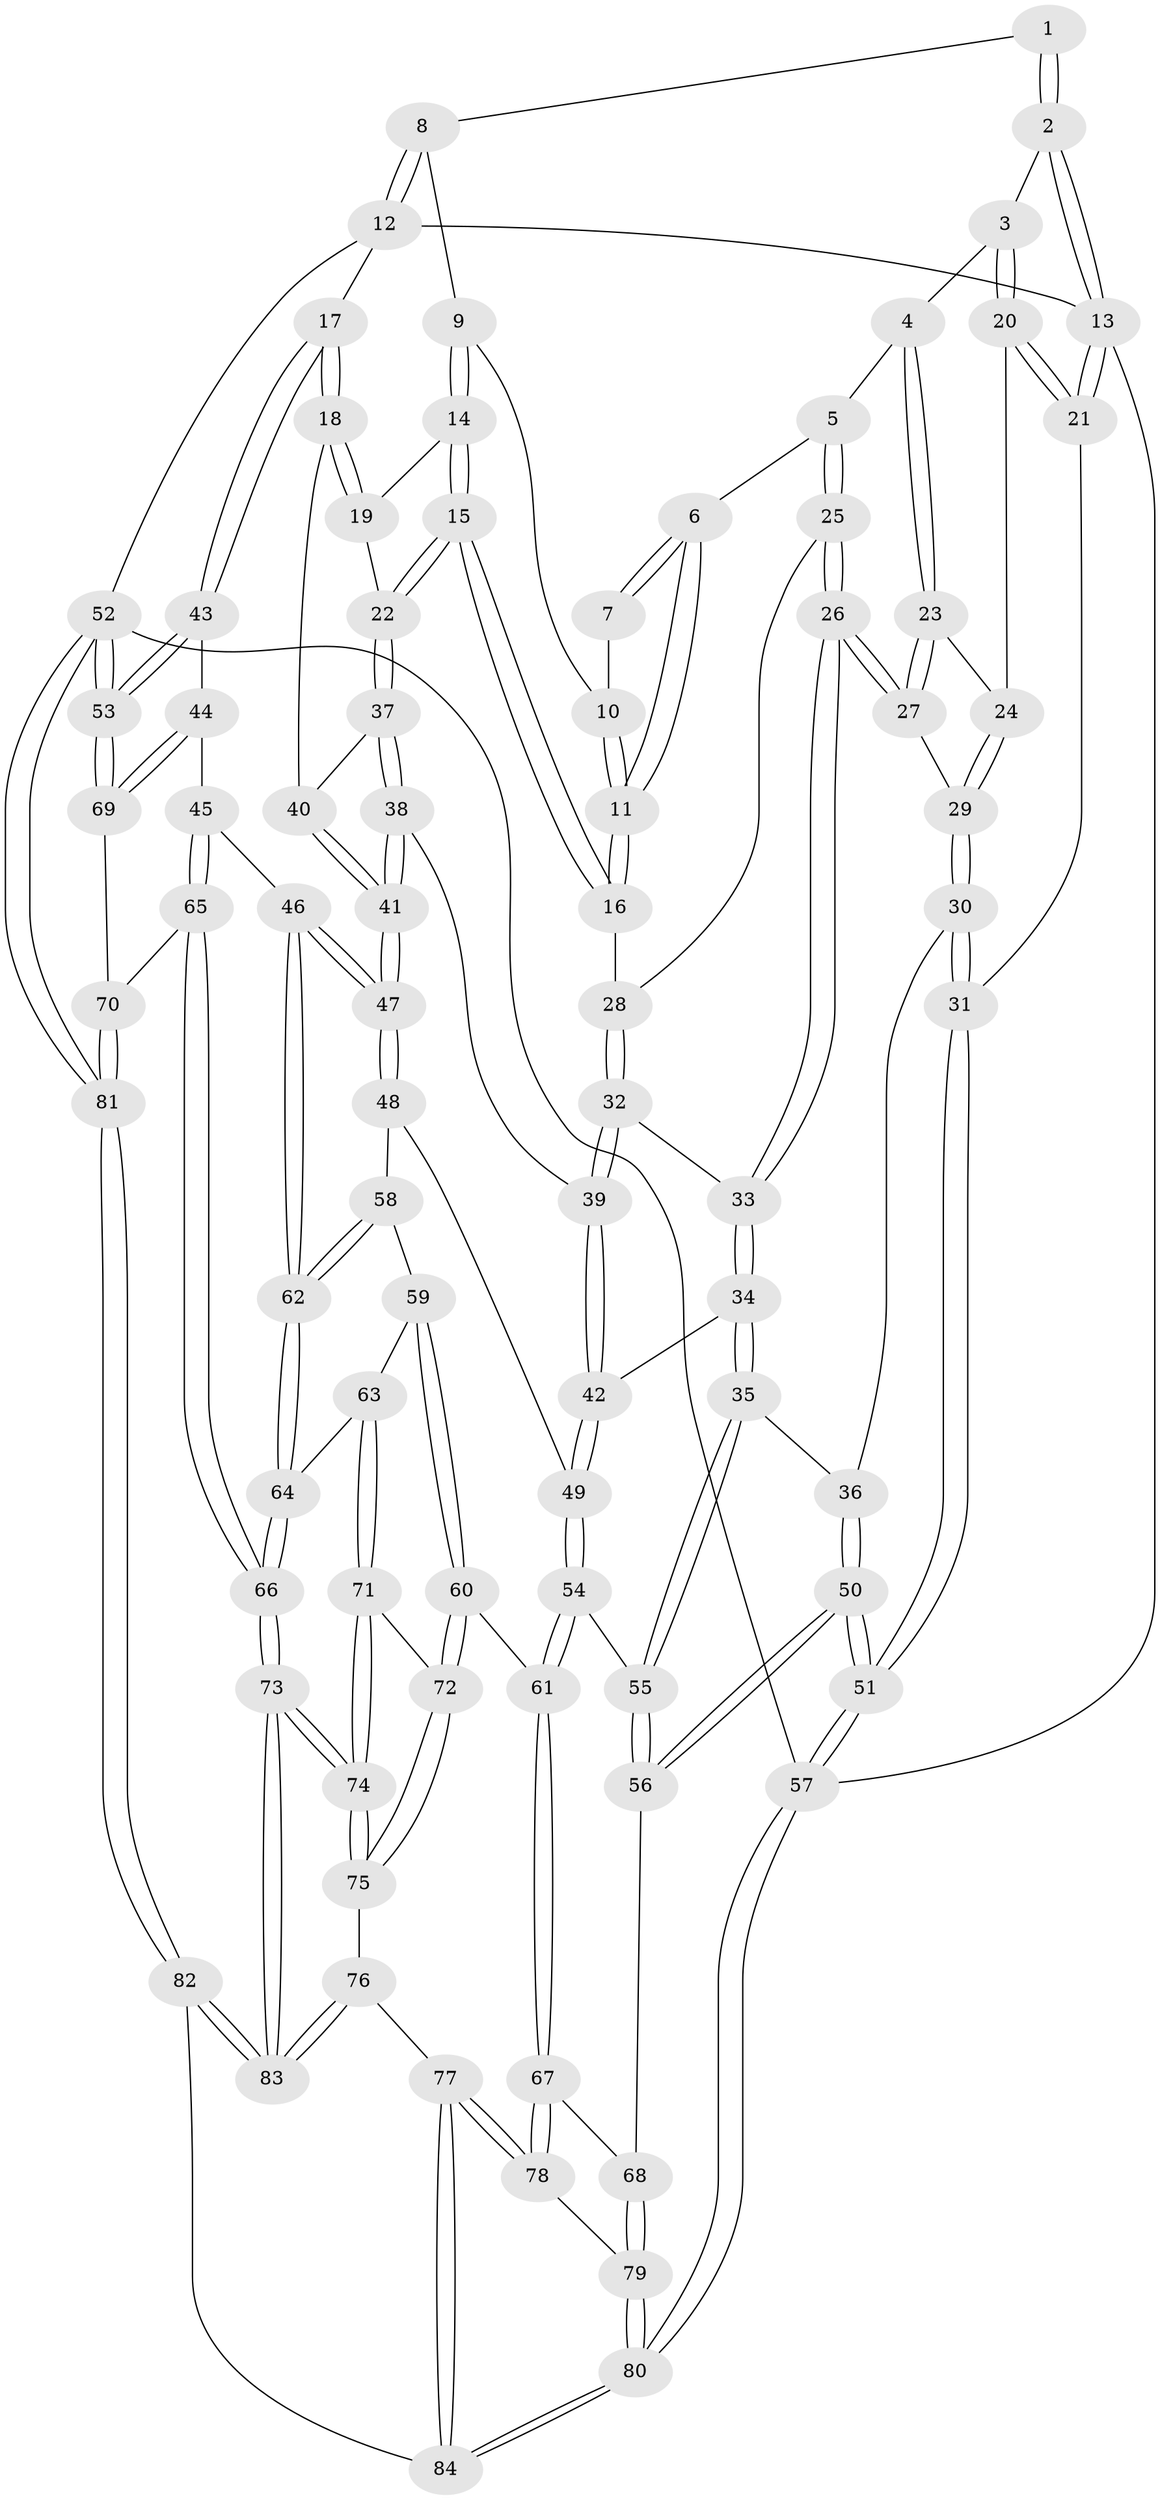 // coarse degree distribution, {4: 0.19607843137254902, 3: 0.5882352941176471, 2: 0.1568627450980392, 6: 0.0196078431372549, 5: 0.0392156862745098}
// Generated by graph-tools (version 1.1) at 2025/54/03/04/25 22:54:21]
// undirected, 84 vertices, 207 edges
graph export_dot {
  node [color=gray90,style=filled];
  1 [pos="+0.5714590790067126+0"];
  2 [pos="+0.05202743642302014+0"];
  3 [pos="+0.1977347071785076+0"];
  4 [pos="+0.29689506713995395+0.10604099331613706"];
  5 [pos="+0.33112379073820286+0.1260456926528004"];
  6 [pos="+0.524754459884388+0.13485876503711278"];
  7 [pos="+0.5664088708722992+0"];
  8 [pos="+1+0"];
  9 [pos="+0.7841653612858036+0.06080723759038875"];
  10 [pos="+0.7056461210429741+0.08440174733179037"];
  11 [pos="+0.575883644726475+0.19247267862515954"];
  12 [pos="+1+0"];
  13 [pos="+0+0"];
  14 [pos="+0.7913947034526071+0.1448590396700396"];
  15 [pos="+0.6232493610390709+0.30671011359102374"];
  16 [pos="+0.6126708276404923+0.29697786553148"];
  17 [pos="+1+0.3565574949960572"];
  18 [pos="+1+0.3532910146927508"];
  19 [pos="+0.8466073621801381+0.19803682282922838"];
  20 [pos="+0.12615321056216747+0.25855963252577724"];
  21 [pos="+0+0.34059314400422697"];
  22 [pos="+0.643565922055296+0.3401993114705432"];
  23 [pos="+0.23680743533104348+0.2746653732074842"];
  24 [pos="+0.14600187454113034+0.2806361053744249"];
  25 [pos="+0.3858351991475806+0.33194624070008133"];
  26 [pos="+0.31648330690675874+0.3827200453765285"];
  27 [pos="+0.25635968464019515+0.3490310082990959"];
  28 [pos="+0.4114273381249203+0.33682340332037225"];
  29 [pos="+0.1522010301532193+0.3792954429670138"];
  30 [pos="+0.03617513111435291+0.5127131601601986"];
  31 [pos="+0+0.4918677817574753"];
  32 [pos="+0.4558163938145549+0.47400266923761414"];
  33 [pos="+0.30403721811282725+0.5216534452236428"];
  34 [pos="+0.2913100148171138+0.5444981879458848"];
  35 [pos="+0.2221090888923034+0.5985609962712278"];
  36 [pos="+0.14997834731515142+0.5751637393704512"];
  37 [pos="+0.6542675847981914+0.3619170729645004"];
  38 [pos="+0.60614998432474+0.5158587111888409"];
  39 [pos="+0.6052915726752128+0.5165020481193481"];
  40 [pos="+0.8816801640142622+0.386620204002954"];
  41 [pos="+0.7624467937161769+0.6141113108321509"];
  42 [pos="+0.5368265583666836+0.6335836997703783"];
  43 [pos="+1+0.6133588439550367"];
  44 [pos="+0.974496698590307+0.6905936343107245"];
  45 [pos="+0.8538421644727512+0.7004798372949056"];
  46 [pos="+0.8282324359397719+0.6973648928527496"];
  47 [pos="+0.8065912198673737+0.6728689737786075"];
  48 [pos="+0.5689489426729607+0.6919116759356517"];
  49 [pos="+0.5342334451423466+0.6577561759689385"];
  50 [pos="+0+0.9820103403055466"];
  51 [pos="+0+1"];
  52 [pos="+1+1"];
  53 [pos="+1+1"];
  54 [pos="+0.4475120440904493+0.746758029698014"];
  55 [pos="+0.2615981187903882+0.7092854124697453"];
  56 [pos="+0.23832721997918854+0.7839817514152259"];
  57 [pos="+0+1"];
  58 [pos="+0.5738656820788841+0.6978962337605056"];
  59 [pos="+0.5857849600402274+0.7957042593856718"];
  60 [pos="+0.5610701549621787+0.8444674181557016"];
  61 [pos="+0.46041455845773493+0.8292204560970569"];
  62 [pos="+0.7242114259208706+0.7864595913327125"];
  63 [pos="+0.675756069835956+0.8206294503906557"];
  64 [pos="+0.7239099521166577+0.787299398360404"];
  65 [pos="+0.8320535279473157+0.9260318841938049"];
  66 [pos="+0.7737723810680088+0.9586121085489586"];
  67 [pos="+0.4350723021933715+0.8940591098401162"];
  68 [pos="+0.3016290513607347+0.8665242792910198"];
  69 [pos="+0.9210817697445801+0.9167548465622906"];
  70 [pos="+0.9188546090831852+0.9187650639368892"];
  71 [pos="+0.6552830136915825+0.8459619351953783"];
  72 [pos="+0.5961513069675631+0.8806440111898214"];
  73 [pos="+0.746587201923729+1"];
  74 [pos="+0.6971125213007304+0.9695779336193336"];
  75 [pos="+0.5936445955702153+0.9162808902549914"];
  76 [pos="+0.5631851816241499+0.9442892840644882"];
  77 [pos="+0.47179573869507946+0.9891356884301258"];
  78 [pos="+0.4440512698171653+0.9380683664066936"];
  79 [pos="+0.28248976650146934+0.9754979356643839"];
  80 [pos="+0+1"];
  81 [pos="+0.9940743131745249+1"];
  82 [pos="+0.748032589558659+1"];
  83 [pos="+0.7414189229584032+1"];
  84 [pos="+0.4625255710696264+1"];
  1 -- 2;
  1 -- 2;
  1 -- 8;
  2 -- 3;
  2 -- 13;
  2 -- 13;
  3 -- 4;
  3 -- 20;
  3 -- 20;
  4 -- 5;
  4 -- 23;
  4 -- 23;
  5 -- 6;
  5 -- 25;
  5 -- 25;
  6 -- 7;
  6 -- 7;
  6 -- 11;
  6 -- 11;
  7 -- 10;
  8 -- 9;
  8 -- 12;
  8 -- 12;
  9 -- 10;
  9 -- 14;
  9 -- 14;
  10 -- 11;
  10 -- 11;
  11 -- 16;
  11 -- 16;
  12 -- 13;
  12 -- 17;
  12 -- 52;
  13 -- 21;
  13 -- 21;
  13 -- 57;
  14 -- 15;
  14 -- 15;
  14 -- 19;
  15 -- 16;
  15 -- 16;
  15 -- 22;
  15 -- 22;
  16 -- 28;
  17 -- 18;
  17 -- 18;
  17 -- 43;
  17 -- 43;
  18 -- 19;
  18 -- 19;
  18 -- 40;
  19 -- 22;
  20 -- 21;
  20 -- 21;
  20 -- 24;
  21 -- 31;
  22 -- 37;
  22 -- 37;
  23 -- 24;
  23 -- 27;
  23 -- 27;
  24 -- 29;
  24 -- 29;
  25 -- 26;
  25 -- 26;
  25 -- 28;
  26 -- 27;
  26 -- 27;
  26 -- 33;
  26 -- 33;
  27 -- 29;
  28 -- 32;
  28 -- 32;
  29 -- 30;
  29 -- 30;
  30 -- 31;
  30 -- 31;
  30 -- 36;
  31 -- 51;
  31 -- 51;
  32 -- 33;
  32 -- 39;
  32 -- 39;
  33 -- 34;
  33 -- 34;
  34 -- 35;
  34 -- 35;
  34 -- 42;
  35 -- 36;
  35 -- 55;
  35 -- 55;
  36 -- 50;
  36 -- 50;
  37 -- 38;
  37 -- 38;
  37 -- 40;
  38 -- 39;
  38 -- 41;
  38 -- 41;
  39 -- 42;
  39 -- 42;
  40 -- 41;
  40 -- 41;
  41 -- 47;
  41 -- 47;
  42 -- 49;
  42 -- 49;
  43 -- 44;
  43 -- 53;
  43 -- 53;
  44 -- 45;
  44 -- 69;
  44 -- 69;
  45 -- 46;
  45 -- 65;
  45 -- 65;
  46 -- 47;
  46 -- 47;
  46 -- 62;
  46 -- 62;
  47 -- 48;
  47 -- 48;
  48 -- 49;
  48 -- 58;
  49 -- 54;
  49 -- 54;
  50 -- 51;
  50 -- 51;
  50 -- 56;
  50 -- 56;
  51 -- 57;
  51 -- 57;
  52 -- 53;
  52 -- 53;
  52 -- 81;
  52 -- 81;
  52 -- 57;
  53 -- 69;
  53 -- 69;
  54 -- 55;
  54 -- 61;
  54 -- 61;
  55 -- 56;
  55 -- 56;
  56 -- 68;
  57 -- 80;
  57 -- 80;
  58 -- 59;
  58 -- 62;
  58 -- 62;
  59 -- 60;
  59 -- 60;
  59 -- 63;
  60 -- 61;
  60 -- 72;
  60 -- 72;
  61 -- 67;
  61 -- 67;
  62 -- 64;
  62 -- 64;
  63 -- 64;
  63 -- 71;
  63 -- 71;
  64 -- 66;
  64 -- 66;
  65 -- 66;
  65 -- 66;
  65 -- 70;
  66 -- 73;
  66 -- 73;
  67 -- 68;
  67 -- 78;
  67 -- 78;
  68 -- 79;
  68 -- 79;
  69 -- 70;
  70 -- 81;
  70 -- 81;
  71 -- 72;
  71 -- 74;
  71 -- 74;
  72 -- 75;
  72 -- 75;
  73 -- 74;
  73 -- 74;
  73 -- 83;
  73 -- 83;
  74 -- 75;
  74 -- 75;
  75 -- 76;
  76 -- 77;
  76 -- 83;
  76 -- 83;
  77 -- 78;
  77 -- 78;
  77 -- 84;
  77 -- 84;
  78 -- 79;
  79 -- 80;
  79 -- 80;
  80 -- 84;
  80 -- 84;
  81 -- 82;
  81 -- 82;
  82 -- 83;
  82 -- 83;
  82 -- 84;
}
